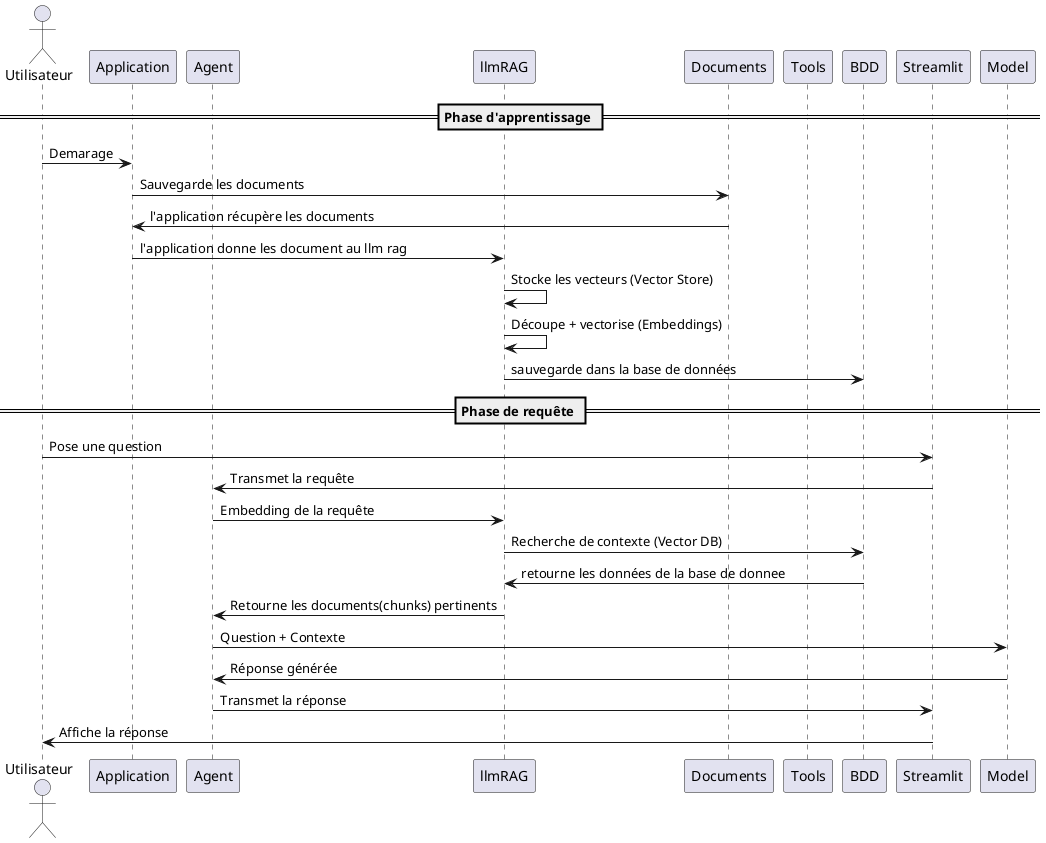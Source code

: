 @startuml
actor Utilisateur
participant Application
participant Agent
participant llmRAG
participant Documents
participant Tools
participant BDD
participant Streamlit
participant Model

== Phase d'apprentissage ==

Utilisateur -> Application : Demarage
Application -> Documents : Sauvegarde les documents
Documents -> Application : l'application récupère les documents
Application -> llmRAG : l'application donne les document au llm rag
llmRAG -> llmRAG : Stocke les vecteurs (Vector Store)
llmRAG -> llmRAG : Découpe + vectorise (Embeddings)
llmRAG -> BDD : sauvegarde dans la base de données

== Phase de requête ==

Utilisateur -> Streamlit : Pose une question
Streamlit -> Agent : Transmet la requête
Agent -> llmRAG : Embedding de la requête

llmRAG -> BDD : Recherche de contexte (Vector DB)
BDD -> llmRAG : retourne les données de la base de donnee


llmRAG -> Agent : Retourne les documents(chunks) pertinents

Agent -> Model : Question + Contexte

Model -> Agent : Réponse générée

Agent -> Streamlit : Transmet la réponse

Streamlit -> Utilisateur : Affiche la réponse

@enduml